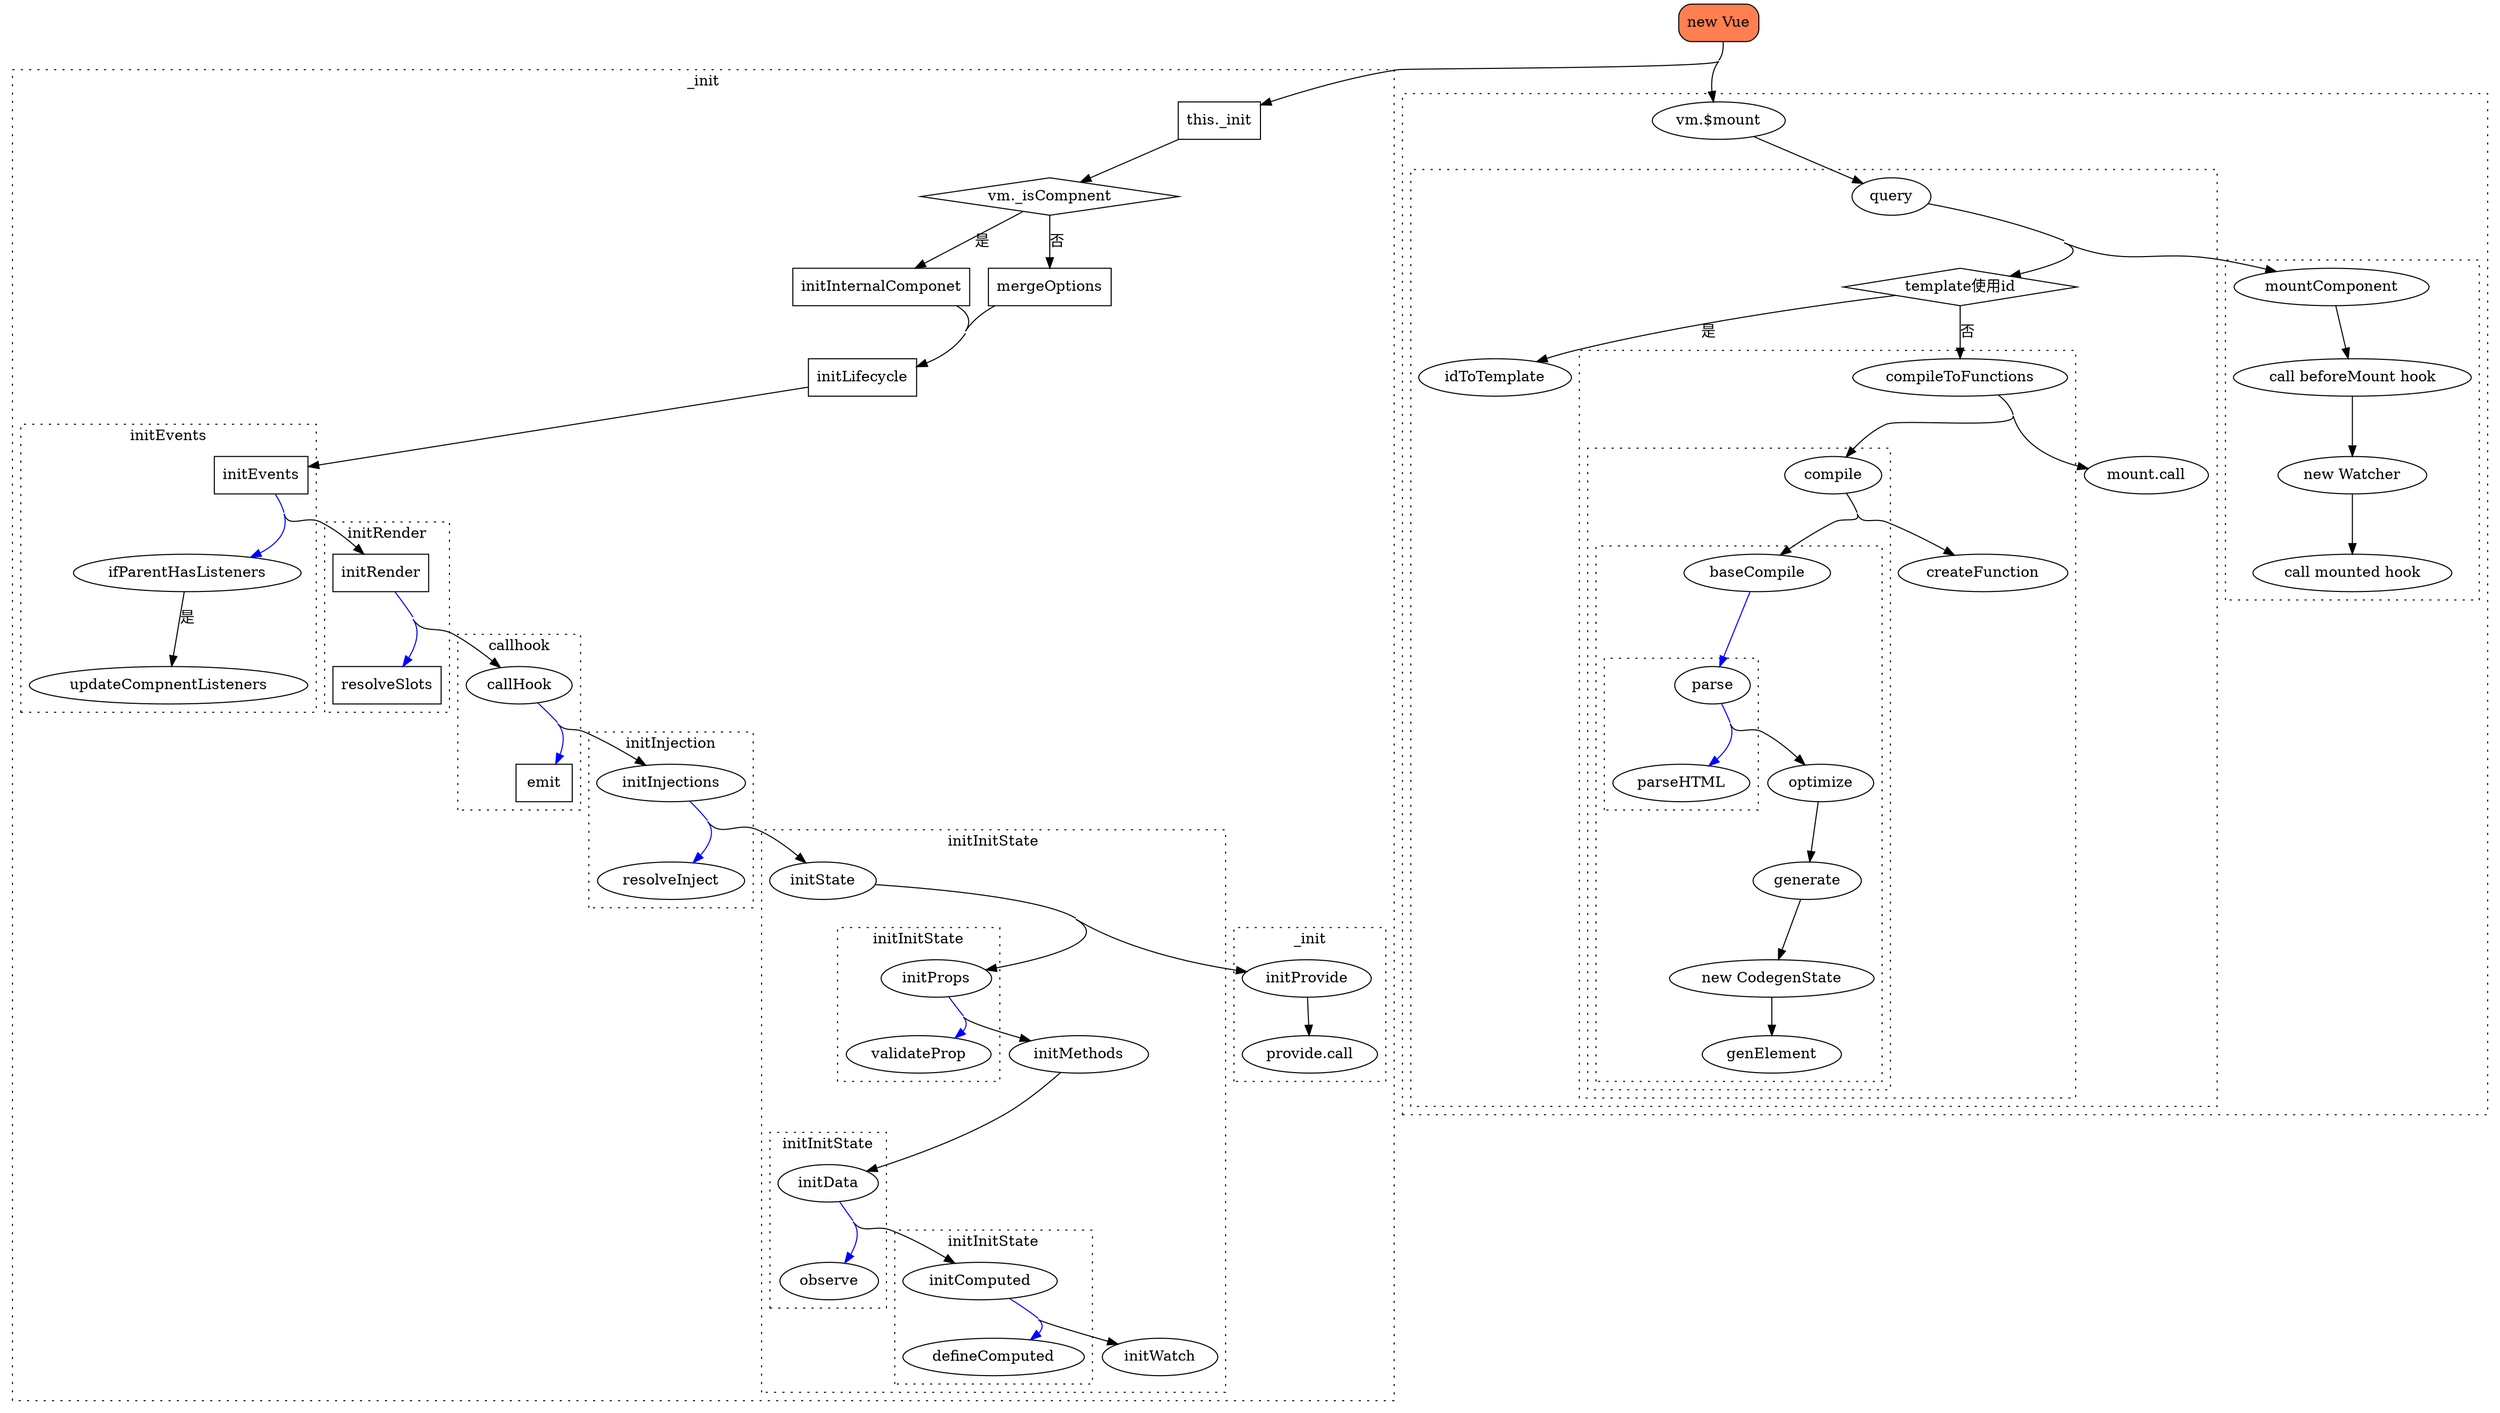 digraph G {
	concentrate = true;

	subgraph legend{
		rank = min;
		label = "legend";
	}

	Vue [
		splines=ortho 
		shape = "rect" 
		style = "rounded,filled" 
		fillcolor = "coral" 
		label = "new Vue"
		url = "main.js:12"
	];

	_init [
		shape = "rect" 
		label = "this._init" 
		url = "init.js:16"
	];

	isComponent [
		label = "vm._isCompnent" 
		shape=diamond
		url = "init.js:32"
	]

	initInternalComponet [
		shape = "rect"
	]

	mergeOptions [
		shape = "rect"
	]
	// 初始化生命周期
	initLifecycle [
		shape = "rect"
	]
	// 初始化事件
	initEvents [
		shape = "rect"
	]
	initRender [
		shape = "rect"
	]

	// 1、开始
	Vue -> _init
	// 2、init
	subgraph cluster_init {
		label="_init";
		style=filled;
		color=black;
		graph[style=dotted];
		_init -> isComponent
		isComponent -> initInternalComponet [label = "是"]
		isComponent -> mergeOptions [label = "否"]
		initInternalComponet -> initLifecycle
		mergeOptions -> initLifecycle
		initLifecycle -> initEvents
		initEvents -> initRender
		initRender -> callHook
		callHook -> initInjections
		initInjections -> initState
		initState -> initProvide
		// initProvide -> callHook

		// 3、call initLifecycle
		// 4、call initEvents
		subgraph cluster_initEvent {
			initEvents,
			ifParentHasListeners,
			updateCompnentListeners
			label="initEvents"
			graph[style=dotted]
		}
		initEvents -> ifParentHasListeners [color="blue"]
		ifParentHasListeners -> updateCompnentListeners [label = "是"]
		// 5、call initRender
		subgraph cluster_initRender {
			label="initRender"
			graph[style=dotted]
			initRender,
			resolveSlots
		}

		resolveSlots [
			label="resolveSlots"
			url="render.js:19"
			shape="rect"
		]
		initRender -> resolveSlots [color="blue" penwidth="1"];
		// 6、call hook
		subgraph cluster_callhook {
			label="callhook"
			graph[style=dotted]
			callHook,
			emit
		}
		emit [
			shape="rect"
			lable="this.$emit"
			url="lifecylce.js:326"
		]
		callHook -> emit [color="blue"]
		// 7、initInjections resolve injections before data/props
		subgraph cluster_initInject {
			label="initInjection"
			graph[style=dotted]
			initInjections,
			resolveInject
		}
		initInjections -> resolveInject [color="blue"];
		// 8、initState
		subgraph cluster_initState {
			label="initInitState"
			graph[style=dotted]
			initState -> initProps	
			initProps -> validateProp [color="blue"]
			initProps -> initMethods
			initMethods -> initData
			initData -> initComputed
			initComputed -> initWatch
			subgraph cluster_initProp {
				graph[style=dotted]
				initProps,
				validateProp
			}
			subgraph cluster_initData {
				graph[style=dotted]
				initData -> observe [color="blue"]
			}
			subgraph cluster_initComputed {
				graph[style=dotted]
				initComputed -> defineComputed [color="blue"]
			}
		}
		// 9、initProvide
		provide [
			label="provide.call"
		]
		subgraph cluster_initProvide {
			graph[style=dotted]
			initProvide -> provide
		}
	}

	mount [
		label="vm.$mount"
	]
	Vue -> mount
	subgraph cluster_mount {
		graph[style=dotted]
		mount -> query
		subgraph cluster_query {
			graph[style=dotted]
			ifTemplateIsId [
				label="template使用id"
				shape=diamond
			]
			query -> ifTemplateIsId
			ifTemplateIsId -> idToTemplate [label="是"]
			ifTemplateIsId -> compileToFunctions [label="否"]
			subgraph cluster_compile {
				graph[style=dotted]
				compileToFunctions [
					label="compileToFunctions"
					text="调用后返回了 render 函数"
				]
				compileToFunctions -> compile
				subgraph cluster_compile2 {
					graph[style=dotted]
					compile -> baseCompile
					subgraph cluster_compile2 {
						graph[style=dotted]
						baseCompile -> parse [color="blue"]
						subgraph cluster_compile2 {
							graph[style=dotted]
							parse -> parseHTML [color="blue"]
						}
						parse -> optimize
						optimize -> generate
						CodegenState [
							label="new CodegenState"
						]
						generate -> CodegenState
						CodegenState -> genElement
					}
				}
				compile -> createFunction
			}
			realMount [
				label="mount.call"
			]
			compileToFunctions -> realMount
		}
		query -> mountComponent
		beforeMountHook [
			label="call beforeMount hook"
		]
		mountedHook [
			label="call mounted hook"
		]
		subgraph cluster_mountComponent {
			graph[style=dotted]
			mountComponent -> beforeMountHook
			Watcher [
				label="new Watcher"
			]
			beforeMountHook -> Watcher
			Watcher -> mountedHook
		}	
	}
}